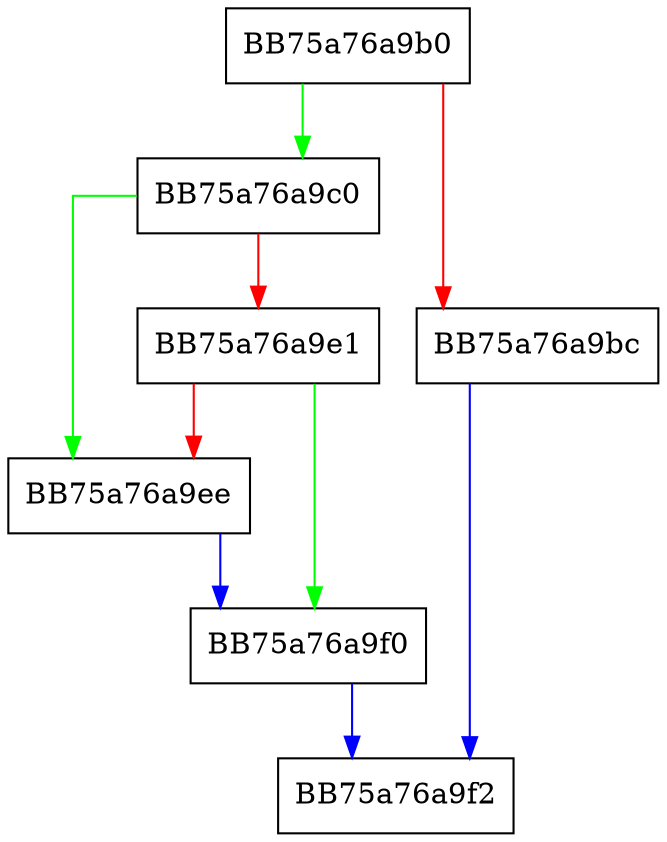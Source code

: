 digraph numIsPositivelyInfinite {
  node [shape="box"];
  graph [splines=ortho];
  BB75a76a9b0 -> BB75a76a9c0 [color="green"];
  BB75a76a9b0 -> BB75a76a9bc [color="red"];
  BB75a76a9bc -> BB75a76a9f2 [color="blue"];
  BB75a76a9c0 -> BB75a76a9ee [color="green"];
  BB75a76a9c0 -> BB75a76a9e1 [color="red"];
  BB75a76a9e1 -> BB75a76a9f0 [color="green"];
  BB75a76a9e1 -> BB75a76a9ee [color="red"];
  BB75a76a9ee -> BB75a76a9f0 [color="blue"];
  BB75a76a9f0 -> BB75a76a9f2 [color="blue"];
}